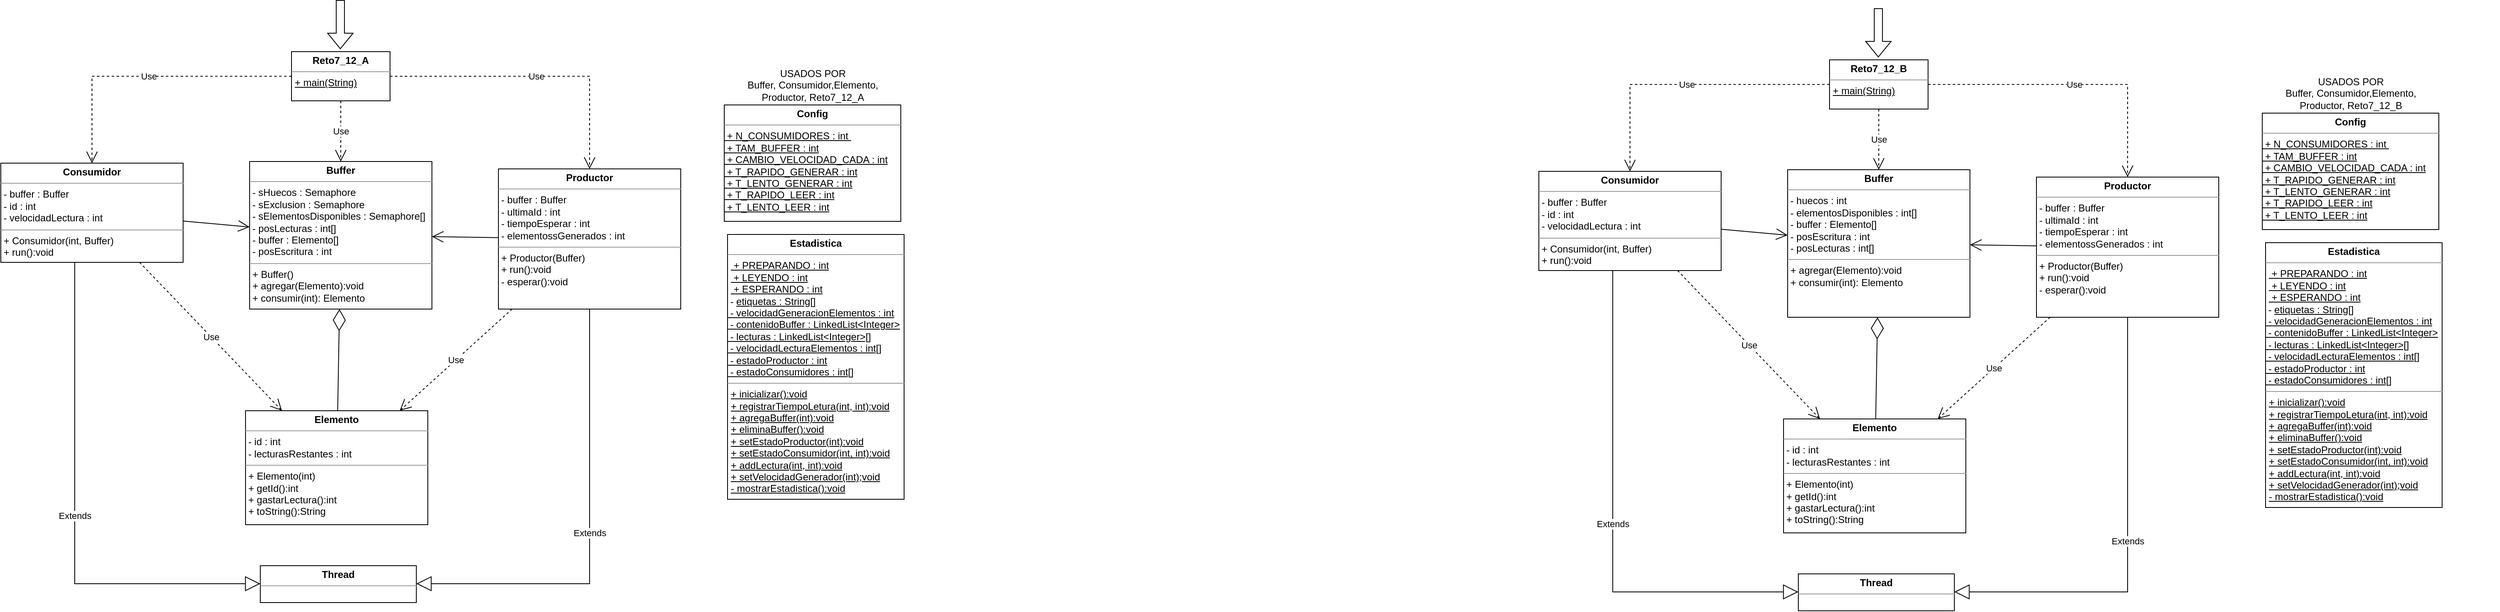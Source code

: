 <mxfile version="20.6.2" type="device"><diagram id="MzJFYPw6yOlojLo13A0B" name="Página-1"><mxGraphModel dx="1185" dy="702" grid="0" gridSize="10" guides="1" tooltips="1" connect="1" arrows="1" fold="1" page="1" pageScale="1" pageWidth="4000" pageHeight="2000" math="0" shadow="0"><root><mxCell id="0"/><mxCell id="1" parent="0"/><mxCell id="kdmSwV2Cofq7j0bnxIZ5-1" value="&lt;p style=&quot;margin:0px;margin-top:4px;text-align:center;&quot;&gt;&lt;b&gt;Reto7_12_A&lt;/b&gt;&lt;/p&gt;&lt;hr size=&quot;1&quot;&gt;&lt;p style=&quot;margin:0px;margin-left:4px;&quot;&gt;&lt;u&gt;+ main(String)&lt;/u&gt;&lt;br&gt;&lt;/p&gt;" style="verticalAlign=top;align=left;overflow=fill;fontSize=12;fontFamily=Helvetica;html=1;" parent="1" vertex="1"><mxGeometry x="642" y="804" width="120" height="60" as="geometry"/></mxCell><mxCell id="kdmSwV2Cofq7j0bnxIZ5-2" value="" style="shape=flexArrow;endArrow=classic;html=1;rounded=0;" parent="1" edge="1"><mxGeometry width="50" height="50" relative="1" as="geometry"><mxPoint x="701.47" y="741" as="sourcePoint"/><mxPoint x="701.47" y="801" as="targetPoint"/></mxGeometry></mxCell><mxCell id="kdmSwV2Cofq7j0bnxIZ5-5" value="&lt;p style=&quot;margin:0px;margin-top:4px;text-align:center;&quot;&gt;&lt;b&gt;Config&lt;/b&gt;&lt;/p&gt;&lt;hr size=&quot;1&quot;&gt;&lt;p style=&quot;margin:0px;margin-left:4px;&quot;&gt;&lt;/p&gt;&lt;u&gt;&amp;nbsp;+&amp;nbsp;&lt;/u&gt;&lt;span style=&quot;background-color: initial;&quot;&gt;&lt;u&gt;N_CONSUMIDORES : int&amp;nbsp;&lt;/u&gt;&lt;/span&gt;&lt;div&gt;&lt;u&gt;&amp;nbsp;+ TAM_BUFFER : int&lt;/u&gt;&lt;/div&gt;&lt;div&gt;&lt;u&gt;&amp;nbsp;+ CAMBIO_VELOCIDAD_CADA : int&lt;/u&gt;&lt;/div&gt;&lt;div&gt;&lt;u&gt;&amp;nbsp;+ T_RAPIDO_GENERAR : int&lt;/u&gt;&lt;/div&gt;&lt;div&gt;&lt;u&gt;&amp;nbsp;+ T_LENTO_GENERAR : int&lt;/u&gt;&lt;/div&gt;&lt;div&gt;&lt;u&gt;&amp;nbsp;+ T_RAPIDO_LEER : int&lt;/u&gt;&lt;/div&gt;&lt;div&gt;&lt;u&gt;&amp;nbsp;+ T_LENTO_LEER : int&lt;/u&gt;&lt;/div&gt;" style="verticalAlign=top;align=left;overflow=fill;fontSize=12;fontFamily=Helvetica;html=1;" parent="1" vertex="1"><mxGeometry x="1169" y="869" width="215" height="142" as="geometry"/></mxCell><mxCell id="kdmSwV2Cofq7j0bnxIZ5-6" value="Use" style="endArrow=open;endSize=12;dashed=1;html=1;rounded=0;edgeStyle=orthogonalEdgeStyle;" parent="1" source="kdmSwV2Cofq7j0bnxIZ5-1" target="1cY4Yod7n6SHqiEkVjwp-1" edge="1"><mxGeometry width="160" relative="1" as="geometry"><mxPoint x="587" y="478" as="sourcePoint"/><mxPoint x="558.048" y="900" as="targetPoint"/></mxGeometry></mxCell><mxCell id="kdmSwV2Cofq7j0bnxIZ5-12" value="&lt;p style=&quot;margin:0px;margin-top:4px;text-align:center;&quot;&gt;&lt;b&gt;Thread&lt;/b&gt;&lt;/p&gt;&lt;hr size=&quot;1&quot;&gt;&lt;p style=&quot;margin:0px;margin-left:4px;&quot;&gt;&lt;br&gt;&lt;/p&gt;" style="verticalAlign=top;align=left;overflow=fill;fontSize=12;fontFamily=Helvetica;html=1;" parent="1" vertex="1"><mxGeometry x="604" y="1431" width="190" height="45" as="geometry"/></mxCell><mxCell id="kdmSwV2Cofq7j0bnxIZ5-13" value="&lt;p style=&quot;margin:0px;margin-top:4px;text-align:center;&quot;&gt;&lt;b&gt;Estadistica&lt;/b&gt;&lt;/p&gt;&lt;hr size=&quot;1&quot;&gt;&lt;p style=&quot;margin:0px;margin-left:4px;&quot;&gt;&lt;u&gt;&amp;nbsp;+&amp;nbsp;&lt;/u&gt;&lt;span style=&quot;background-color: initial;&quot;&gt;&lt;u&gt;PREPARANDO : int&lt;/u&gt;&lt;/span&gt;&lt;/p&gt;&lt;p style=&quot;margin:0px;margin-left:4px;&quot;&gt;&lt;u&gt;&amp;nbsp;+ LEYENDO : int&lt;/u&gt;&lt;/p&gt;&lt;p style=&quot;margin:0px;margin-left:4px;&quot;&gt;&lt;u&gt;&amp;nbsp;+ ESPERANDO : int&lt;/u&gt;&lt;/p&gt;&lt;div&gt;&amp;nbsp;-&amp;nbsp;&lt;u&gt;&lt;span style=&quot;background-color: initial;&quot;&gt;etiquetas : String[]&lt;/span&gt;&lt;br&gt;&lt;/u&gt;&lt;/div&gt;&lt;div&gt;&lt;u&gt;&amp;nbsp;- velocidadGeneracionElementos : int&lt;/u&gt;&lt;/div&gt;&lt;div&gt;&lt;u&gt;&amp;nbsp;- contenidoBuffer : LinkedList&amp;lt;Integer&amp;gt;&lt;/u&gt;&lt;/div&gt;&lt;div&gt;&lt;u&gt;&amp;nbsp;- lecturas : LinkedList&amp;lt;Integer&amp;gt;[]&lt;/u&gt;&lt;/div&gt;&lt;div&gt;&lt;u&gt;&amp;nbsp;- velocidadLecturaElementos : int[]&lt;/u&gt;&lt;/div&gt;&lt;div&gt;&lt;u&gt;&amp;nbsp;- estadoProductor : int&lt;/u&gt;&lt;/div&gt;&lt;div&gt;&lt;u&gt;&amp;nbsp;- estadoConsumidores : int[]&lt;/u&gt;&lt;/div&gt;&lt;hr size=&quot;1&quot;&gt;&lt;p style=&quot;margin:0px;margin-left:4px;&quot;&gt;&lt;u&gt;+&amp;nbsp;&lt;/u&gt;&lt;span style=&quot;background-color: initial;&quot;&gt;&lt;u&gt;inicializar():void&lt;/u&gt;&lt;/span&gt;&lt;/p&gt;&lt;p style=&quot;margin:0px;margin-left:4px;&quot;&gt;&lt;u&gt;+ registrarTiempoLetura(int, int):void&lt;/u&gt;&lt;/p&gt;&lt;p style=&quot;margin:0px;margin-left:4px;&quot;&gt;&lt;u&gt;+ agregaBuffer(int):void&lt;/u&gt;&lt;/p&gt;&lt;p style=&quot;margin:0px;margin-left:4px;&quot;&gt;&lt;u&gt;+ eliminaBuffer():void&lt;/u&gt;&lt;/p&gt;&lt;p style=&quot;margin:0px;margin-left:4px;&quot;&gt;&lt;u&gt;+ setEstadoProductor(int):void&lt;/u&gt;&lt;/p&gt;&lt;p style=&quot;margin:0px;margin-left:4px;&quot;&gt;&lt;u&gt;+ setEstadoConsumidor(int, int):void&lt;/u&gt;&lt;/p&gt;&lt;p style=&quot;margin:0px;margin-left:4px;&quot;&gt;&lt;u&gt;+ addLectura(int, int):void&lt;/u&gt;&lt;/p&gt;&lt;p style=&quot;margin:0px;margin-left:4px;&quot;&gt;&lt;u&gt;+ setVelocidadGenerador(int);void&lt;/u&gt;&lt;/p&gt;&lt;p style=&quot;margin:0px;margin-left:4px;&quot;&gt;&lt;u&gt;- mostrarEstadistica():void&lt;/u&gt;&lt;/p&gt;" style="verticalAlign=top;align=left;overflow=fill;fontSize=12;fontFamily=Helvetica;html=1;" parent="1" vertex="1"><mxGeometry x="1173" y="1027" width="215" height="323" as="geometry"/></mxCell><mxCell id="goWe39SvWJ5afLizAlwb-5" value="Extends" style="endArrow=block;endSize=16;endFill=0;html=1;rounded=0;edgeStyle=orthogonalEdgeStyle;startArrow=none;" parent="1" source="1cY4Yod7n6SHqiEkVjwp-2" target="kdmSwV2Cofq7j0bnxIZ5-12" edge="1"><mxGeometry width="160" relative="1" as="geometry"><mxPoint x="505" y="977" as="sourcePoint"/><mxPoint x="713" y="792" as="targetPoint"/><Array as="points"><mxPoint x="378" y="1453"/></Array></mxGeometry></mxCell><mxCell id="goWe39SvWJ5afLizAlwb-6" value="Extends" style="endArrow=block;endSize=16;endFill=0;html=1;rounded=0;edgeStyle=orthogonalEdgeStyle;jumpStyle=arc;jumpSize=15;" parent="1" source="1cY4Yod7n6SHqiEkVjwp-4" target="kdmSwV2Cofq7j0bnxIZ5-12" edge="1"><mxGeometry width="160" relative="1" as="geometry"><mxPoint x="1023" y="1015" as="sourcePoint"/><mxPoint x="503" y="1074" as="targetPoint"/><Array as="points"><mxPoint x="1005" y="1453"/></Array></mxGeometry></mxCell><mxCell id="goWe39SvWJ5afLizAlwb-12" value="Use" style="endArrow=open;endSize=12;dashed=1;html=1;rounded=0;edgeStyle=orthogonalEdgeStyle;" parent="1" source="kdmSwV2Cofq7j0bnxIZ5-1" target="1cY4Yod7n6SHqiEkVjwp-2" edge="1"><mxGeometry width="160" relative="1" as="geometry"><mxPoint x="720.089" y="382" as="sourcePoint"/><mxPoint x="1028.048" y="892" as="targetPoint"/></mxGeometry></mxCell><mxCell id="UG4hwIgcrb27V23p1V_8-13" value="USADOS POR &lt;br&gt;Buffer, Consumidor,Elemento, &lt;br&gt;Productor, Reto7_12_A" style="text;html=1;strokeColor=none;fillColor=none;align=center;verticalAlign=middle;whiteSpace=wrap;rounded=0;" parent="1" vertex="1"><mxGeometry x="1095.5" y="830" width="362" height="30" as="geometry"/></mxCell><mxCell id="cLcp4YFCbcZAhSx4IMIS-5" value="Use" style="endArrow=open;endSize=12;dashed=1;html=1;rounded=0;" parent="1" source="1cY4Yod7n6SHqiEkVjwp-4" target="1cY4Yod7n6SHqiEkVjwp-3" edge="1"><mxGeometry width="160" relative="1" as="geometry"><mxPoint x="742.026" y="1008.0" as="sourcePoint"/><mxPoint x="691.621" y="1118" as="targetPoint"/></mxGeometry></mxCell><mxCell id="cLcp4YFCbcZAhSx4IMIS-6" value="Use" style="endArrow=open;endSize=12;dashed=1;html=1;rounded=0;" parent="1" source="1cY4Yod7n6SHqiEkVjwp-2" target="1cY4Yod7n6SHqiEkVjwp-3" edge="1"><mxGeometry width="160" relative="1" as="geometry"><mxPoint x="577.379" y="977" as="sourcePoint"/><mxPoint x="648.35" y="1118" as="targetPoint"/></mxGeometry></mxCell><mxCell id="1cY4Yod7n6SHqiEkVjwp-2" value="&lt;p style=&quot;margin: 4px 0px 0px; text-align: center;&quot;&gt;&lt;b&gt;Consumidor&lt;/b&gt;&lt;br&gt;&lt;/p&gt;&lt;hr size=&quot;1&quot;&gt;&lt;p style=&quot;margin:0px;margin-left:4px;&quot;&gt;&lt;/p&gt;&amp;nbsp;-&amp;nbsp;&lt;span style=&quot;background-color: initial;&quot;&gt;buffer : Buffer&lt;/span&gt;&lt;div&gt;&amp;nbsp;- id : int&lt;/div&gt;&lt;div&gt;&amp;nbsp;- velocidadLectura : int&lt;/div&gt;&lt;hr size=&quot;1&quot;&gt;&lt;p style=&quot;margin:0px;margin-left:4px;&quot;&gt;&lt;/p&gt;&lt;span style=&quot;background-color: initial;&quot;&gt;&lt;div&gt;&amp;nbsp;+&amp;nbsp;&lt;span style=&quot;background-color: initial;&quot;&gt;Consumidor(int, Buffer)&lt;/span&gt;&lt;/div&gt;&lt;/span&gt;&lt;div&gt;&amp;nbsp;+ run():void&lt;/div&gt;" style="verticalAlign=top;align=left;overflow=fill;fontSize=12;fontFamily=Helvetica;html=1;" vertex="1" parent="1"><mxGeometry x="288" y="940" width="222" height="121" as="geometry"/></mxCell><mxCell id="1cY4Yod7n6SHqiEkVjwp-4" value="&lt;p style=&quot;margin: 4px 0px 0px; text-align: center;&quot;&gt;&lt;b&gt;Productor&lt;/b&gt;&lt;/p&gt;&lt;hr size=&quot;1&quot;&gt;&lt;p style=&quot;margin:0px;margin-left:4px;&quot;&gt;&lt;/p&gt;&amp;nbsp;-&amp;nbsp;&lt;span style=&quot;background-color: initial;&quot;&gt;buffer : Buffer&lt;/span&gt;&lt;span style=&quot;background-color: initial;&quot;&gt;&lt;div&gt;&amp;nbsp;- ultimaId : int&lt;/div&gt;&lt;div&gt;&amp;nbsp;- tiempoEsperar : int&lt;/div&gt;&lt;div&gt;&amp;nbsp;- elementossGenerados : int&lt;/div&gt;&lt;/span&gt;&lt;hr size=&quot;1&quot;&gt;&lt;p style=&quot;margin:0px;margin-left:4px;&quot;&gt;&lt;/p&gt;&lt;span style=&quot;background-color: initial;&quot;&gt;&amp;nbsp;+&amp;nbsp;&lt;/span&gt;&lt;span style=&quot;background-color: initial;&quot;&gt;Productor(Buffer)&lt;/span&gt;&lt;div&gt;&amp;nbsp;+ run():void&lt;/div&gt;&lt;div&gt;&amp;nbsp;- esperar():void&lt;/div&gt;" style="verticalAlign=top;align=left;overflow=fill;fontSize=12;fontFamily=Helvetica;html=1;" vertex="1" parent="1"><mxGeometry x="894" y="947" width="222" height="171" as="geometry"/></mxCell><mxCell id="1cY4Yod7n6SHqiEkVjwp-5" value="" style="endArrow=diamondThin;endFill=0;endSize=24;html=1;rounded=0;" edge="1" parent="1" source="1cY4Yod7n6SHqiEkVjwp-3" target="1cY4Yod7n6SHqiEkVjwp-1"><mxGeometry width="160" relative="1" as="geometry"><mxPoint x="532" y="1143" as="sourcePoint"/><mxPoint x="442" y="1315" as="targetPoint"/></mxGeometry></mxCell><mxCell id="1cY4Yod7n6SHqiEkVjwp-6" value="" style="endArrow=open;endFill=1;endSize=12;html=1;rounded=0;" edge="1" parent="1" source="1cY4Yod7n6SHqiEkVjwp-2" target="1cY4Yod7n6SHqiEkVjwp-1"><mxGeometry width="160" relative="1" as="geometry"><mxPoint x="532" y="1143" as="sourcePoint"/><mxPoint x="692" y="1143" as="targetPoint"/></mxGeometry></mxCell><mxCell id="1cY4Yod7n6SHqiEkVjwp-7" value="" style="endArrow=open;endFill=1;endSize=12;html=1;rounded=0;" edge="1" parent="1" source="1cY4Yod7n6SHqiEkVjwp-4" target="1cY4Yod7n6SHqiEkVjwp-1"><mxGeometry width="160" relative="1" as="geometry"><mxPoint x="348.214" y="1095" as="sourcePoint"/><mxPoint x="343.582" y="1059" as="targetPoint"/></mxGeometry></mxCell><mxCell id="1cY4Yod7n6SHqiEkVjwp-1" value="&lt;p style=&quot;margin: 4px 0px 0px; text-align: center;&quot;&gt;&lt;b&gt;Buffer&lt;/b&gt;&lt;br&gt;&lt;/p&gt;&lt;hr size=&quot;1&quot;&gt;&lt;p style=&quot;margin:0px;margin-left:4px;&quot;&gt;&lt;/p&gt;&amp;nbsp;-&amp;nbsp;&lt;span style=&quot;background-color: initial;&quot;&gt;sHuecos : Semaphore&lt;/span&gt;&lt;div&gt;&amp;nbsp;- sExclusion : Semaphore&lt;/div&gt;&lt;div&gt;&amp;nbsp;- sElementosDisponibles : Semaphore[]&lt;/div&gt;&lt;div&gt;&amp;nbsp;- posLecturas : int[]&lt;/div&gt;&lt;div&gt;&amp;nbsp;- buffer : Elemento[]&lt;/div&gt;&lt;div&gt;&amp;nbsp;- posEscritura : int&lt;/div&gt;&lt;hr size=&quot;1&quot;&gt;&lt;p style=&quot;margin:0px;margin-left:4px;&quot;&gt;&lt;/p&gt;&lt;span style=&quot;background-color: initial;&quot;&gt;&lt;div&gt;&amp;nbsp;+&amp;nbsp;&lt;span style=&quot;background-color: initial;&quot;&gt;Buffer()&lt;/span&gt;&lt;/div&gt;&lt;/span&gt;&lt;div&gt;&amp;nbsp;+ agregar(Elemento):void&lt;/div&gt;&lt;div&gt;&amp;nbsp;+ consumir(int): Elemento&lt;/div&gt;" style="verticalAlign=top;align=left;overflow=fill;fontSize=12;fontFamily=Helvetica;html=1;" vertex="1" parent="1"><mxGeometry x="591" y="938" width="222" height="180" as="geometry"/></mxCell><mxCell id="1cY4Yod7n6SHqiEkVjwp-3" value="&lt;p style=&quot;margin: 4px 0px 0px; text-align: center;&quot;&gt;&lt;b&gt;Elemento&lt;/b&gt;&lt;br&gt;&lt;/p&gt;&lt;hr size=&quot;1&quot;&gt;&lt;p style=&quot;margin:0px;margin-left:4px;&quot;&gt;&lt;/p&gt;&amp;nbsp;-&amp;nbsp;&lt;span style=&quot;background-color: initial;&quot;&gt;id : int&lt;/span&gt;&lt;div&gt;&amp;nbsp;- lecturasRestantes : int&lt;/div&gt;&lt;hr size=&quot;1&quot;&gt;&lt;p style=&quot;margin:0px;margin-left:4px;&quot;&gt;&lt;/p&gt;&lt;span style=&quot;background-color: initial;&quot;&gt;&amp;nbsp;+&amp;nbsp;&lt;/span&gt;&lt;span style=&quot;background-color: initial;&quot;&gt;Elemento(int)&lt;/span&gt;&lt;span style=&quot;background-color: initial;&quot;&gt;&lt;div&gt;&amp;nbsp;+ getId():int&lt;/div&gt;&lt;div&gt;&amp;nbsp;+ gastarLectura():int&lt;/div&gt;&lt;div&gt;&amp;nbsp;+ toString():String&lt;/div&gt;&lt;/span&gt;" style="verticalAlign=top;align=left;overflow=fill;fontSize=12;fontFamily=Helvetica;html=1;" vertex="1" parent="1"><mxGeometry x="586" y="1242" width="222" height="139" as="geometry"/></mxCell><mxCell id="1cY4Yod7n6SHqiEkVjwp-11" value="Use" style="endArrow=open;endSize=12;dashed=1;html=1;rounded=0;edgeStyle=orthogonalEdgeStyle;" edge="1" parent="1" source="kdmSwV2Cofq7j0bnxIZ5-1" target="1cY4Yod7n6SHqiEkVjwp-4"><mxGeometry width="160" relative="1" as="geometry"><mxPoint x="731" y="824" as="sourcePoint"/><mxPoint x="712.048" y="948" as="targetPoint"/></mxGeometry></mxCell><mxCell id="1cY4Yod7n6SHqiEkVjwp-12" value="&lt;p style=&quot;margin:0px;margin-top:4px;text-align:center;&quot;&gt;&lt;b&gt;Reto7_12_B&lt;/b&gt;&lt;/p&gt;&lt;hr size=&quot;1&quot;&gt;&lt;p style=&quot;margin:0px;margin-left:4px;&quot;&gt;&lt;u&gt;+ main(String)&lt;/u&gt;&lt;br&gt;&lt;/p&gt;" style="verticalAlign=top;align=left;overflow=fill;fontSize=12;fontFamily=Helvetica;html=1;" vertex="1" parent="1"><mxGeometry x="2515" y="814" width="120" height="60" as="geometry"/></mxCell><mxCell id="1cY4Yod7n6SHqiEkVjwp-13" value="" style="shape=flexArrow;endArrow=classic;html=1;rounded=0;" edge="1" parent="1"><mxGeometry width="50" height="50" relative="1" as="geometry"><mxPoint x="2574.47" y="751" as="sourcePoint"/><mxPoint x="2574.47" y="811" as="targetPoint"/></mxGeometry></mxCell><mxCell id="1cY4Yod7n6SHqiEkVjwp-14" value="&lt;p style=&quot;margin:0px;margin-top:4px;text-align:center;&quot;&gt;&lt;b&gt;Config&lt;/b&gt;&lt;/p&gt;&lt;hr size=&quot;1&quot;&gt;&lt;p style=&quot;margin:0px;margin-left:4px;&quot;&gt;&lt;/p&gt;&lt;u&gt;&amp;nbsp;+&amp;nbsp;&lt;/u&gt;&lt;span style=&quot;background-color: initial;&quot;&gt;&lt;u&gt;N_CONSUMIDORES : int&amp;nbsp;&lt;/u&gt;&lt;/span&gt;&lt;div&gt;&lt;u&gt;&amp;nbsp;+ TAM_BUFFER : int&lt;/u&gt;&lt;/div&gt;&lt;div&gt;&lt;u&gt;&amp;nbsp;+ CAMBIO_VELOCIDAD_CADA : int&lt;/u&gt;&lt;/div&gt;&lt;div&gt;&lt;u&gt;&amp;nbsp;+ T_RAPIDO_GENERAR : int&lt;/u&gt;&lt;/div&gt;&lt;div&gt;&lt;u&gt;&amp;nbsp;+ T_LENTO_GENERAR : int&lt;/u&gt;&lt;/div&gt;&lt;div&gt;&lt;u&gt;&amp;nbsp;+ T_RAPIDO_LEER : int&lt;/u&gt;&lt;/div&gt;&lt;div&gt;&lt;u&gt;&amp;nbsp;+ T_LENTO_LEER : int&lt;/u&gt;&lt;/div&gt;" style="verticalAlign=top;align=left;overflow=fill;fontSize=12;fontFamily=Helvetica;html=1;" vertex="1" parent="1"><mxGeometry x="3042" y="879" width="215" height="142" as="geometry"/></mxCell><mxCell id="1cY4Yod7n6SHqiEkVjwp-15" value="Use" style="endArrow=open;endSize=12;dashed=1;html=1;rounded=0;edgeStyle=orthogonalEdgeStyle;" edge="1" parent="1" source="1cY4Yod7n6SHqiEkVjwp-12" target="1cY4Yod7n6SHqiEkVjwp-29"><mxGeometry width="160" relative="1" as="geometry"><mxPoint x="2460" y="488" as="sourcePoint"/><mxPoint x="2431.048" y="910" as="targetPoint"/></mxGeometry></mxCell><mxCell id="1cY4Yod7n6SHqiEkVjwp-16" value="&lt;p style=&quot;margin:0px;margin-top:4px;text-align:center;&quot;&gt;&lt;b&gt;Thread&lt;/b&gt;&lt;/p&gt;&lt;hr size=&quot;1&quot;&gt;&lt;p style=&quot;margin:0px;margin-left:4px;&quot;&gt;&lt;br&gt;&lt;/p&gt;" style="verticalAlign=top;align=left;overflow=fill;fontSize=12;fontFamily=Helvetica;html=1;" vertex="1" parent="1"><mxGeometry x="2477" y="1441" width="190" height="45" as="geometry"/></mxCell><mxCell id="1cY4Yod7n6SHqiEkVjwp-17" value="&lt;p style=&quot;margin:0px;margin-top:4px;text-align:center;&quot;&gt;&lt;b&gt;Estadistica&lt;/b&gt;&lt;/p&gt;&lt;hr size=&quot;1&quot;&gt;&lt;p style=&quot;margin:0px;margin-left:4px;&quot;&gt;&lt;u&gt;&amp;nbsp;+&amp;nbsp;&lt;/u&gt;&lt;span style=&quot;background-color: initial;&quot;&gt;&lt;u&gt;PREPARANDO : int&lt;/u&gt;&lt;/span&gt;&lt;/p&gt;&lt;p style=&quot;margin:0px;margin-left:4px;&quot;&gt;&lt;u&gt;&amp;nbsp;+ LEYENDO : int&lt;/u&gt;&lt;/p&gt;&lt;p style=&quot;margin:0px;margin-left:4px;&quot;&gt;&lt;u&gt;&amp;nbsp;+ ESPERANDO : int&lt;/u&gt;&lt;/p&gt;&lt;div&gt;&amp;nbsp;-&amp;nbsp;&lt;u&gt;&lt;span style=&quot;background-color: initial;&quot;&gt;etiquetas : String[]&lt;/span&gt;&lt;br&gt;&lt;/u&gt;&lt;/div&gt;&lt;div&gt;&lt;u&gt;&amp;nbsp;- velocidadGeneracionElementos : int&lt;/u&gt;&lt;/div&gt;&lt;div&gt;&lt;u&gt;&amp;nbsp;- contenidoBuffer : LinkedList&amp;lt;Integer&amp;gt;&lt;/u&gt;&lt;/div&gt;&lt;div&gt;&lt;u&gt;&amp;nbsp;- lecturas : LinkedList&amp;lt;Integer&amp;gt;[]&lt;/u&gt;&lt;/div&gt;&lt;div&gt;&lt;u&gt;&amp;nbsp;- velocidadLecturaElementos : int[]&lt;/u&gt;&lt;/div&gt;&lt;div&gt;&lt;u&gt;&amp;nbsp;- estadoProductor : int&lt;/u&gt;&lt;/div&gt;&lt;div&gt;&lt;u&gt;&amp;nbsp;- estadoConsumidores : int[]&lt;/u&gt;&lt;/div&gt;&lt;hr size=&quot;1&quot;&gt;&lt;p style=&quot;margin:0px;margin-left:4px;&quot;&gt;&lt;u&gt;+&amp;nbsp;&lt;/u&gt;&lt;span style=&quot;background-color: initial;&quot;&gt;&lt;u&gt;inicializar():void&lt;/u&gt;&lt;/span&gt;&lt;/p&gt;&lt;p style=&quot;margin:0px;margin-left:4px;&quot;&gt;&lt;u&gt;+ registrarTiempoLetura(int, int):void&lt;/u&gt;&lt;/p&gt;&lt;p style=&quot;margin:0px;margin-left:4px;&quot;&gt;&lt;u&gt;+ agregaBuffer(int):void&lt;/u&gt;&lt;/p&gt;&lt;p style=&quot;margin:0px;margin-left:4px;&quot;&gt;&lt;u&gt;+ eliminaBuffer():void&lt;/u&gt;&lt;/p&gt;&lt;p style=&quot;margin:0px;margin-left:4px;&quot;&gt;&lt;u&gt;+ setEstadoProductor(int):void&lt;/u&gt;&lt;/p&gt;&lt;p style=&quot;margin:0px;margin-left:4px;&quot;&gt;&lt;u&gt;+ setEstadoConsumidor(int, int):void&lt;/u&gt;&lt;/p&gt;&lt;p style=&quot;margin:0px;margin-left:4px;&quot;&gt;&lt;u&gt;+ addLectura(int, int):void&lt;/u&gt;&lt;/p&gt;&lt;p style=&quot;margin:0px;margin-left:4px;&quot;&gt;&lt;u&gt;+ setVelocidadGenerador(int);void&lt;/u&gt;&lt;/p&gt;&lt;p style=&quot;margin:0px;margin-left:4px;&quot;&gt;&lt;u&gt;- mostrarEstadistica():void&lt;/u&gt;&lt;/p&gt;" style="verticalAlign=top;align=left;overflow=fill;fontSize=12;fontFamily=Helvetica;html=1;" vertex="1" parent="1"><mxGeometry x="3046" y="1037" width="215" height="323" as="geometry"/></mxCell><mxCell id="1cY4Yod7n6SHqiEkVjwp-18" value="Extends" style="endArrow=block;endSize=16;endFill=0;html=1;rounded=0;edgeStyle=orthogonalEdgeStyle;startArrow=none;" edge="1" parent="1" source="1cY4Yod7n6SHqiEkVjwp-24" target="1cY4Yod7n6SHqiEkVjwp-16"><mxGeometry width="160" relative="1" as="geometry"><mxPoint x="2378" y="987" as="sourcePoint"/><mxPoint x="2586" y="802" as="targetPoint"/><Array as="points"><mxPoint x="2251" y="1463"/></Array></mxGeometry></mxCell><mxCell id="1cY4Yod7n6SHqiEkVjwp-19" value="Extends" style="endArrow=block;endSize=16;endFill=0;html=1;rounded=0;edgeStyle=orthogonalEdgeStyle;jumpStyle=arc;jumpSize=15;" edge="1" parent="1" source="1cY4Yod7n6SHqiEkVjwp-25" target="1cY4Yod7n6SHqiEkVjwp-16"><mxGeometry width="160" relative="1" as="geometry"><mxPoint x="2896" y="1025" as="sourcePoint"/><mxPoint x="2376" y="1084" as="targetPoint"/><Array as="points"><mxPoint x="2878" y="1463"/></Array></mxGeometry></mxCell><mxCell id="1cY4Yod7n6SHqiEkVjwp-20" value="Use" style="endArrow=open;endSize=12;dashed=1;html=1;rounded=0;edgeStyle=orthogonalEdgeStyle;" edge="1" parent="1" source="1cY4Yod7n6SHqiEkVjwp-12" target="1cY4Yod7n6SHqiEkVjwp-24"><mxGeometry width="160" relative="1" as="geometry"><mxPoint x="2593.089" y="392" as="sourcePoint"/><mxPoint x="2901.048" y="902" as="targetPoint"/></mxGeometry></mxCell><mxCell id="1cY4Yod7n6SHqiEkVjwp-21" value="USADOS POR &lt;br&gt;Buffer, Consumidor,Elemento, &lt;br&gt;Productor, Reto7_12_B" style="text;html=1;strokeColor=none;fillColor=none;align=center;verticalAlign=middle;whiteSpace=wrap;rounded=0;" vertex="1" parent="1"><mxGeometry x="2968.5" y="840" width="362" height="30" as="geometry"/></mxCell><mxCell id="1cY4Yod7n6SHqiEkVjwp-22" value="Use" style="endArrow=open;endSize=12;dashed=1;html=1;rounded=0;" edge="1" parent="1" source="1cY4Yod7n6SHqiEkVjwp-25" target="1cY4Yod7n6SHqiEkVjwp-30"><mxGeometry width="160" relative="1" as="geometry"><mxPoint x="2615.026" y="1018.0" as="sourcePoint"/><mxPoint x="2564.621" y="1128" as="targetPoint"/></mxGeometry></mxCell><mxCell id="1cY4Yod7n6SHqiEkVjwp-23" value="Use" style="endArrow=open;endSize=12;dashed=1;html=1;rounded=0;" edge="1" parent="1" source="1cY4Yod7n6SHqiEkVjwp-24" target="1cY4Yod7n6SHqiEkVjwp-30"><mxGeometry width="160" relative="1" as="geometry"><mxPoint x="2450.379" y="987" as="sourcePoint"/><mxPoint x="2521.35" y="1128" as="targetPoint"/></mxGeometry></mxCell><mxCell id="1cY4Yod7n6SHqiEkVjwp-24" value="&lt;p style=&quot;margin: 4px 0px 0px; text-align: center;&quot;&gt;&lt;b&gt;Consumidor&lt;/b&gt;&lt;br&gt;&lt;/p&gt;&lt;hr size=&quot;1&quot;&gt;&lt;p style=&quot;margin:0px;margin-left:4px;&quot;&gt;&lt;/p&gt;&amp;nbsp;-&amp;nbsp;&lt;span style=&quot;background-color: initial;&quot;&gt;buffer : Buffer&lt;/span&gt;&lt;div&gt;&amp;nbsp;- id : int&lt;/div&gt;&lt;div&gt;&amp;nbsp;- velocidadLectura : int&lt;/div&gt;&lt;hr size=&quot;1&quot;&gt;&lt;p style=&quot;margin:0px;margin-left:4px;&quot;&gt;&lt;/p&gt;&lt;span style=&quot;background-color: initial;&quot;&gt;&lt;div&gt;&amp;nbsp;+&amp;nbsp;&lt;span style=&quot;background-color: initial;&quot;&gt;Consumidor(int, Buffer)&lt;/span&gt;&lt;/div&gt;&lt;/span&gt;&lt;div&gt;&amp;nbsp;+ run():void&lt;/div&gt;" style="verticalAlign=top;align=left;overflow=fill;fontSize=12;fontFamily=Helvetica;html=1;" vertex="1" parent="1"><mxGeometry x="2161" y="950" width="222" height="121" as="geometry"/></mxCell><mxCell id="1cY4Yod7n6SHqiEkVjwp-25" value="&lt;p style=&quot;margin: 4px 0px 0px; text-align: center;&quot;&gt;&lt;b&gt;Productor&lt;/b&gt;&lt;/p&gt;&lt;hr size=&quot;1&quot;&gt;&lt;p style=&quot;margin:0px;margin-left:4px;&quot;&gt;&lt;/p&gt;&amp;nbsp;-&amp;nbsp;&lt;span style=&quot;background-color: initial;&quot;&gt;buffer : Buffer&lt;/span&gt;&lt;span style=&quot;background-color: initial;&quot;&gt;&lt;div&gt;&amp;nbsp;- ultimaId : int&lt;/div&gt;&lt;div&gt;&amp;nbsp;- tiempoEsperar : int&lt;/div&gt;&lt;div&gt;&amp;nbsp;- elementossGenerados : int&lt;/div&gt;&lt;/span&gt;&lt;hr size=&quot;1&quot;&gt;&lt;p style=&quot;margin:0px;margin-left:4px;&quot;&gt;&lt;/p&gt;&lt;span style=&quot;background-color: initial;&quot;&gt;&amp;nbsp;+&amp;nbsp;&lt;/span&gt;&lt;span style=&quot;background-color: initial;&quot;&gt;Productor(Buffer)&lt;/span&gt;&lt;div&gt;&amp;nbsp;+ run():void&lt;/div&gt;&lt;div&gt;&amp;nbsp;- esperar():void&lt;/div&gt;" style="verticalAlign=top;align=left;overflow=fill;fontSize=12;fontFamily=Helvetica;html=1;" vertex="1" parent="1"><mxGeometry x="2767" y="957" width="222" height="171" as="geometry"/></mxCell><mxCell id="1cY4Yod7n6SHqiEkVjwp-26" value="" style="endArrow=diamondThin;endFill=0;endSize=24;html=1;rounded=0;" edge="1" parent="1" source="1cY4Yod7n6SHqiEkVjwp-30" target="1cY4Yod7n6SHqiEkVjwp-29"><mxGeometry width="160" relative="1" as="geometry"><mxPoint x="2405" y="1153" as="sourcePoint"/><mxPoint x="2315" y="1325" as="targetPoint"/></mxGeometry></mxCell><mxCell id="1cY4Yod7n6SHqiEkVjwp-27" value="" style="endArrow=open;endFill=1;endSize=12;html=1;rounded=0;" edge="1" parent="1" source="1cY4Yod7n6SHqiEkVjwp-24" target="1cY4Yod7n6SHqiEkVjwp-29"><mxGeometry width="160" relative="1" as="geometry"><mxPoint x="2405" y="1153" as="sourcePoint"/><mxPoint x="2565" y="1153" as="targetPoint"/></mxGeometry></mxCell><mxCell id="1cY4Yod7n6SHqiEkVjwp-28" value="" style="endArrow=open;endFill=1;endSize=12;html=1;rounded=0;" edge="1" parent="1" source="1cY4Yod7n6SHqiEkVjwp-25" target="1cY4Yod7n6SHqiEkVjwp-29"><mxGeometry width="160" relative="1" as="geometry"><mxPoint x="2221.214" y="1105" as="sourcePoint"/><mxPoint x="2216.582" y="1069" as="targetPoint"/></mxGeometry></mxCell><mxCell id="1cY4Yod7n6SHqiEkVjwp-29" value="&lt;p style=&quot;margin: 4px 0px 0px; text-align: center;&quot;&gt;&lt;b&gt;Buffer&lt;/b&gt;&lt;br&gt;&lt;/p&gt;&lt;hr size=&quot;1&quot;&gt;&lt;p style=&quot;margin:0px;margin-left:4px;&quot;&gt;&lt;/p&gt;&amp;nbsp;-&amp;nbsp;&lt;span style=&quot;background-color: initial;&quot;&gt;huecos : int&lt;/span&gt;&lt;div&gt;&amp;nbsp;- elementosDisponibles : int[]&lt;/div&gt;&lt;div&gt;&amp;nbsp;- buffer : Elemento[]&lt;/div&gt;&lt;div&gt;&amp;nbsp;- posEscritura : int&lt;/div&gt;&lt;div&gt;&amp;nbsp;- posLecturas : int[]&lt;/div&gt;&lt;hr size=&quot;1&quot;&gt;&lt;p style=&quot;margin:0px;margin-left:4px;&quot;&gt;&lt;/p&gt;&lt;div&gt;&amp;nbsp;+ agregar(Elemento):void&lt;/div&gt;&lt;div&gt;&amp;nbsp;+ consumir(int): Elemento&lt;/div&gt;" style="verticalAlign=top;align=left;overflow=fill;fontSize=12;fontFamily=Helvetica;html=1;" vertex="1" parent="1"><mxGeometry x="2464" y="948" width="222" height="180" as="geometry"/></mxCell><mxCell id="1cY4Yod7n6SHqiEkVjwp-30" value="&lt;p style=&quot;margin: 4px 0px 0px; text-align: center;&quot;&gt;&lt;b&gt;Elemento&lt;/b&gt;&lt;br&gt;&lt;/p&gt;&lt;hr size=&quot;1&quot;&gt;&lt;p style=&quot;margin:0px;margin-left:4px;&quot;&gt;&lt;/p&gt;&amp;nbsp;-&amp;nbsp;&lt;span style=&quot;background-color: initial;&quot;&gt;id : int&lt;/span&gt;&lt;div&gt;&amp;nbsp;- lecturasRestantes : int&lt;/div&gt;&lt;hr size=&quot;1&quot;&gt;&lt;p style=&quot;margin:0px;margin-left:4px;&quot;&gt;&lt;/p&gt;&lt;span style=&quot;background-color: initial;&quot;&gt;&amp;nbsp;+&amp;nbsp;&lt;/span&gt;&lt;span style=&quot;background-color: initial;&quot;&gt;Elemento(int)&lt;/span&gt;&lt;span style=&quot;background-color: initial;&quot;&gt;&lt;div&gt;&amp;nbsp;+ getId():int&lt;/div&gt;&lt;div&gt;&amp;nbsp;+ gastarLectura():int&lt;/div&gt;&lt;div&gt;&amp;nbsp;+ toString():String&lt;/div&gt;&lt;/span&gt;" style="verticalAlign=top;align=left;overflow=fill;fontSize=12;fontFamily=Helvetica;html=1;" vertex="1" parent="1"><mxGeometry x="2459" y="1252" width="222" height="139" as="geometry"/></mxCell><mxCell id="1cY4Yod7n6SHqiEkVjwp-31" value="Use" style="endArrow=open;endSize=12;dashed=1;html=1;rounded=0;edgeStyle=orthogonalEdgeStyle;" edge="1" parent="1" source="1cY4Yod7n6SHqiEkVjwp-12" target="1cY4Yod7n6SHqiEkVjwp-25"><mxGeometry width="160" relative="1" as="geometry"><mxPoint x="2604" y="834" as="sourcePoint"/><mxPoint x="2585.048" y="958" as="targetPoint"/></mxGeometry></mxCell></root></mxGraphModel></diagram></mxfile>